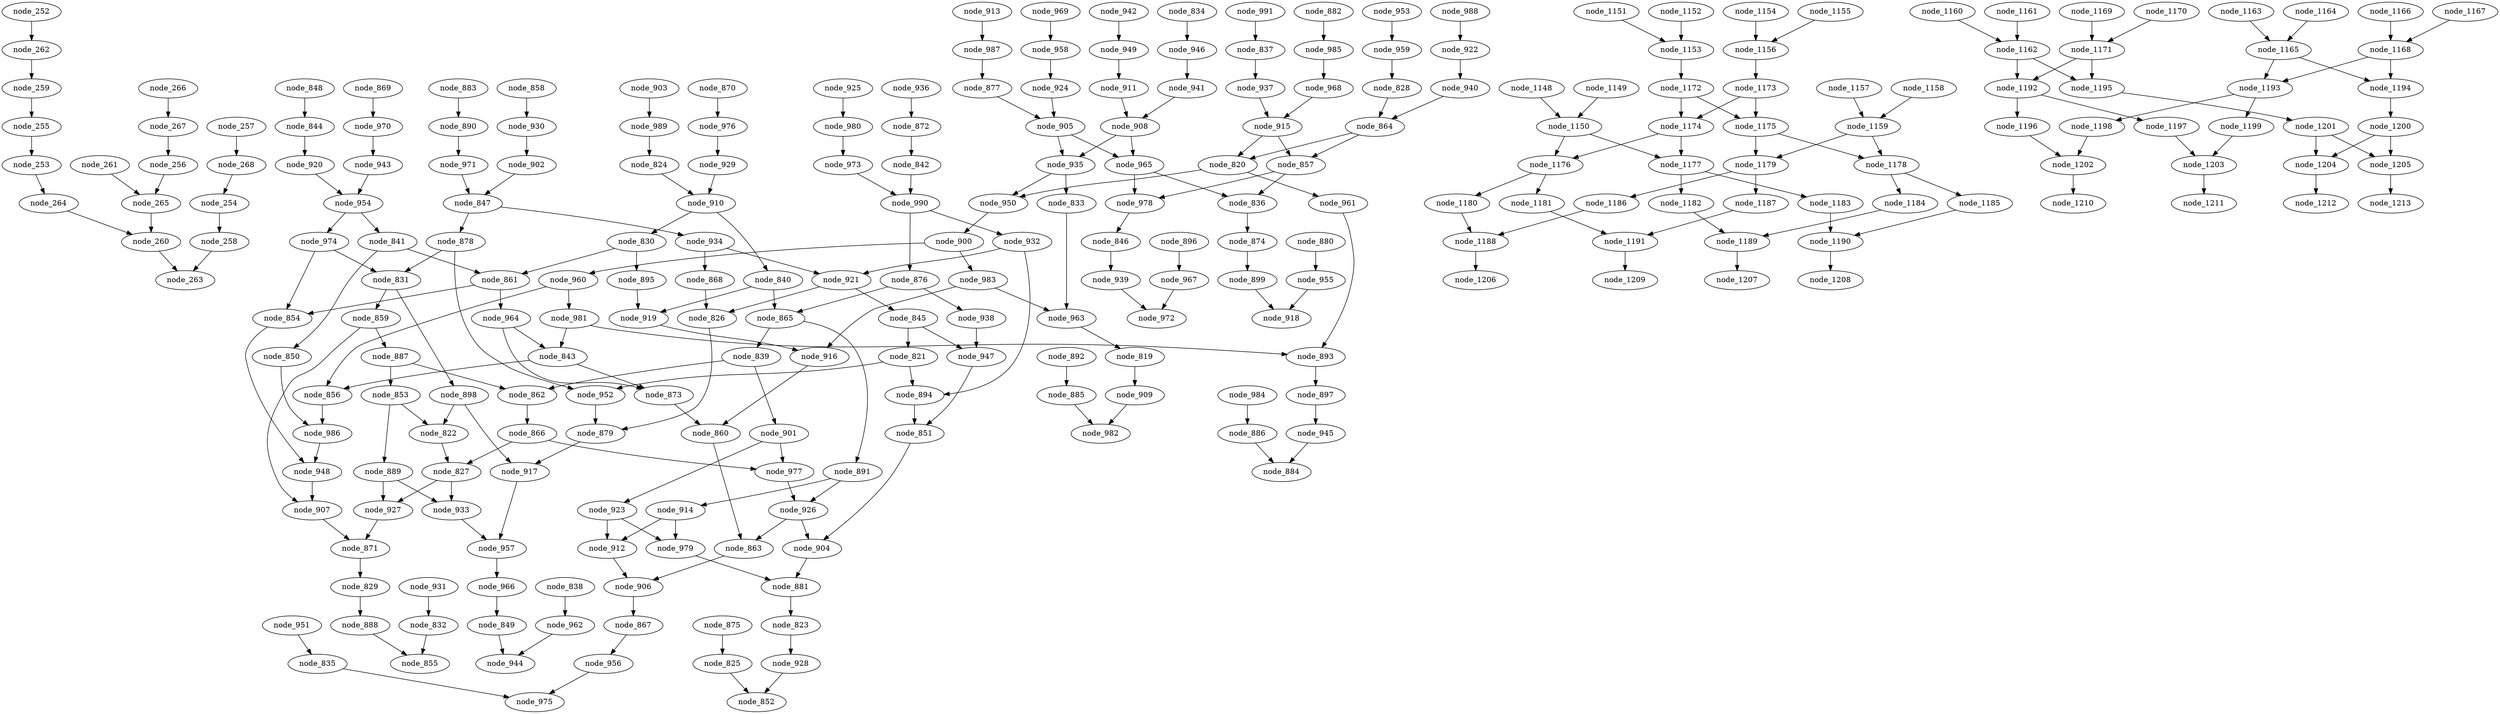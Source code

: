 digraph horner_bezier_surf_jpeg_fdct_islow_cosine1_{
	graph [name=horner_bezier_surf];
	node_252 -> node_262;
	node_253 -> node_264;
	node_254 -> node_258;
	node_255 -> node_253;
	node_256 -> node_265;
	node_257 -> node_268;
	node_258 -> node_263;
	node_259 -> node_255;
	node_260 -> node_263;
	node_261 -> node_265;
	node_262 -> node_259;
	node_264 -> node_260;
	node_265 -> node_260;
	node_266 -> node_267;
	node_267 -> node_256;
	node_268 -> node_254;

	graph [name=jpeg_fdct_islow];
	node_819 -> node_909;
	node_820 -> node_950;
	node_820 -> node_961;
	node_821 -> node_894;
	node_821 -> node_952;
	node_822 -> node_827;
	node_823 -> node_928;
	node_824 -> node_910;
	node_825 -> node_852;
	node_826 -> node_879;
	node_827 -> node_927;
	node_827 -> node_933;
	node_828 -> node_864;
	node_829 -> node_888;
	node_830 -> node_861;
	node_830 -> node_895;
	node_831 -> node_859;
	node_831 -> node_898;
	node_832 -> node_855;
	node_833 -> node_963;
	node_834 -> node_946;
	node_835 -> node_975;
	node_836 -> node_874;
	node_837 -> node_937;
	node_838 -> node_962;
	node_839 -> node_862;
	node_839 -> node_901;
	node_840 -> node_865;
	node_840 -> node_919;
	node_841 -> node_850;
	node_841 -> node_861;
	node_842 -> node_990;
	node_843 -> node_856;
	node_843 -> node_873;
	node_844 -> node_920;
	node_845 -> node_821;
	node_845 -> node_947;
	node_846 -> node_939;
	node_847 -> node_878;
	node_847 -> node_934;
	node_848 -> node_844;
	node_849 -> node_944;
	node_850 -> node_986;
	node_851 -> node_904;
	node_853 -> node_822;
	node_853 -> node_889;
	node_854 -> node_948;
	node_856 -> node_986;
	node_857 -> node_836;
	node_857 -> node_978;
	node_858 -> node_930;
	node_859 -> node_887;
	node_859 -> node_907;
	node_860 -> node_863;
	node_861 -> node_854;
	node_861 -> node_964;
	node_862 -> node_866;
	node_863 -> node_906;
	node_864 -> node_820;
	node_864 -> node_857;
	node_865 -> node_839;
	node_865 -> node_891;
	node_866 -> node_827;
	node_866 -> node_977;
	node_867 -> node_956;
	node_868 -> node_826;
	node_869 -> node_970;
	node_870 -> node_976;
	node_871 -> node_829;
	node_872 -> node_842;
	node_873 -> node_860;
	node_874 -> node_899;
	node_875 -> node_825;
	node_876 -> node_865;
	node_876 -> node_938;
	node_877 -> node_905;
	node_878 -> node_831;
	node_878 -> node_952;
	node_879 -> node_917;
	node_880 -> node_955;
	node_881 -> node_823;
	node_882 -> node_985;
	node_883 -> node_890;
	node_885 -> node_982;
	node_886 -> node_884;
	node_887 -> node_853;
	node_887 -> node_862;
	node_888 -> node_855;
	node_889 -> node_927;
	node_889 -> node_933;
	node_890 -> node_971;
	node_891 -> node_914;
	node_891 -> node_926;
	node_892 -> node_885;
	node_893 -> node_897;
	node_894 -> node_851;
	node_895 -> node_919;
	node_896 -> node_967;
	node_897 -> node_945;
	node_898 -> node_822;
	node_898 -> node_917;
	node_899 -> node_918;
	node_900 -> node_960;
	node_900 -> node_983;
	node_901 -> node_923;
	node_901 -> node_977;
	node_902 -> node_847;
	node_903 -> node_989;
	node_904 -> node_881;
	node_905 -> node_935;
	node_905 -> node_965;
	node_906 -> node_867;
	node_907 -> node_871;
	node_908 -> node_935;
	node_908 -> node_965;
	node_909 -> node_982;
	node_910 -> node_830;
	node_910 -> node_840;
	node_911 -> node_908;
	node_912 -> node_906;
	node_913 -> node_987;
	node_914 -> node_912;
	node_914 -> node_979;
	node_915 -> node_820;
	node_915 -> node_857;
	node_916 -> node_860;
	node_917 -> node_957;
	node_919 -> node_916;
	node_920 -> node_954;
	node_921 -> node_826;
	node_921 -> node_845;
	node_922 -> node_940;
	node_923 -> node_912;
	node_923 -> node_979;
	node_924 -> node_905;
	node_925 -> node_980;
	node_926 -> node_863;
	node_926 -> node_904;
	node_927 -> node_871;
	node_928 -> node_852;
	node_929 -> node_910;
	node_930 -> node_902;
	node_931 -> node_832;
	node_932 -> node_894;
	node_932 -> node_921;
	node_933 -> node_957;
	node_934 -> node_868;
	node_934 -> node_921;
	node_935 -> node_833;
	node_935 -> node_950;
	node_936 -> node_872;
	node_937 -> node_915;
	node_938 -> node_947;
	node_939 -> node_972;
	node_940 -> node_864;
	node_941 -> node_908;
	node_942 -> node_949;
	node_943 -> node_954;
	node_945 -> node_884;
	node_946 -> node_941;
	node_947 -> node_851;
	node_948 -> node_907;
	node_949 -> node_911;
	node_950 -> node_900;
	node_951 -> node_835;
	node_952 -> node_879;
	node_953 -> node_959;
	node_954 -> node_841;
	node_954 -> node_974;
	node_955 -> node_918;
	node_956 -> node_975;
	node_957 -> node_966;
	node_958 -> node_924;
	node_959 -> node_828;
	node_960 -> node_856;
	node_960 -> node_981;
	node_961 -> node_893;
	node_962 -> node_944;
	node_963 -> node_819;
	node_964 -> node_843;
	node_964 -> node_873;
	node_965 -> node_836;
	node_965 -> node_978;
	node_966 -> node_849;
	node_967 -> node_972;
	node_968 -> node_915;
	node_969 -> node_958;
	node_970 -> node_943;
	node_971 -> node_847;
	node_973 -> node_990;
	node_974 -> node_831;
	node_974 -> node_854;
	node_976 -> node_929;
	node_977 -> node_926;
	node_978 -> node_846;
	node_979 -> node_881;
	node_980 -> node_973;
	node_981 -> node_843;
	node_981 -> node_893;
	node_983 -> node_916;
	node_983 -> node_963;
	node_984 -> node_886;
	node_985 -> node_968;
	node_986 -> node_948;
	node_987 -> node_877;
	node_988 -> node_922;
	node_989 -> node_824;
	node_990 -> node_876;
	node_990 -> node_932;
	node_991 -> node_837;

	graph [name=cosine1];
	node_1148 -> node_1150;
	node_1149 -> node_1150;
	node_1150 -> node_1176;
	node_1150 -> node_1177;
	node_1151 -> node_1153;
	node_1152 -> node_1153;
	node_1153 -> node_1172;
	node_1154 -> node_1156;
	node_1155 -> node_1156;
	node_1156 -> node_1173;
	node_1157 -> node_1159;
	node_1158 -> node_1159;
	node_1159 -> node_1178;
	node_1159 -> node_1179;
	node_1160 -> node_1162;
	node_1161 -> node_1162;
	node_1162 -> node_1192;
	node_1162 -> node_1195;
	node_1163 -> node_1165;
	node_1164 -> node_1165;
	node_1165 -> node_1193;
	node_1165 -> node_1194;
	node_1166 -> node_1168;
	node_1167 -> node_1168;
	node_1168 -> node_1193;
	node_1168 -> node_1194;
	node_1169 -> node_1171;
	node_1170 -> node_1171;
	node_1171 -> node_1192;
	node_1171 -> node_1195;
	node_1172 -> node_1174;
	node_1172 -> node_1175;
	node_1173 -> node_1174;
	node_1173 -> node_1175;
	node_1174 -> node_1176;
	node_1174 -> node_1177;
	node_1175 -> node_1178;
	node_1175 -> node_1179;
	node_1176 -> node_1180;
	node_1176 -> node_1181;
	node_1177 -> node_1182;
	node_1177 -> node_1183;
	node_1178 -> node_1184;
	node_1178 -> node_1185;
	node_1179 -> node_1186;
	node_1179 -> node_1187;
	node_1180 -> node_1188;
	node_1181 -> node_1191;
	node_1182 -> node_1189;
	node_1183 -> node_1190;
	node_1184 -> node_1189;
	node_1185 -> node_1190;
	node_1186 -> node_1188;
	node_1187 -> node_1191;
	node_1188 -> node_1206;
	node_1189 -> node_1207;
	node_1190 -> node_1208;
	node_1191 -> node_1209;
	node_1192 -> node_1196;
	node_1192 -> node_1197;
	node_1193 -> node_1198;
	node_1193 -> node_1199;
	node_1194 -> node_1200;
	node_1195 -> node_1201;
	node_1196 -> node_1202;
	node_1197 -> node_1203;
	node_1198 -> node_1202;
	node_1199 -> node_1203;
	node_1200 -> node_1204;
	node_1200 -> node_1205;
	node_1201 -> node_1204;
	node_1201 -> node_1205;
	node_1202 -> node_1210;
	node_1203 -> node_1211;
	node_1204 -> node_1212;
	node_1205 -> node_1213;

}
